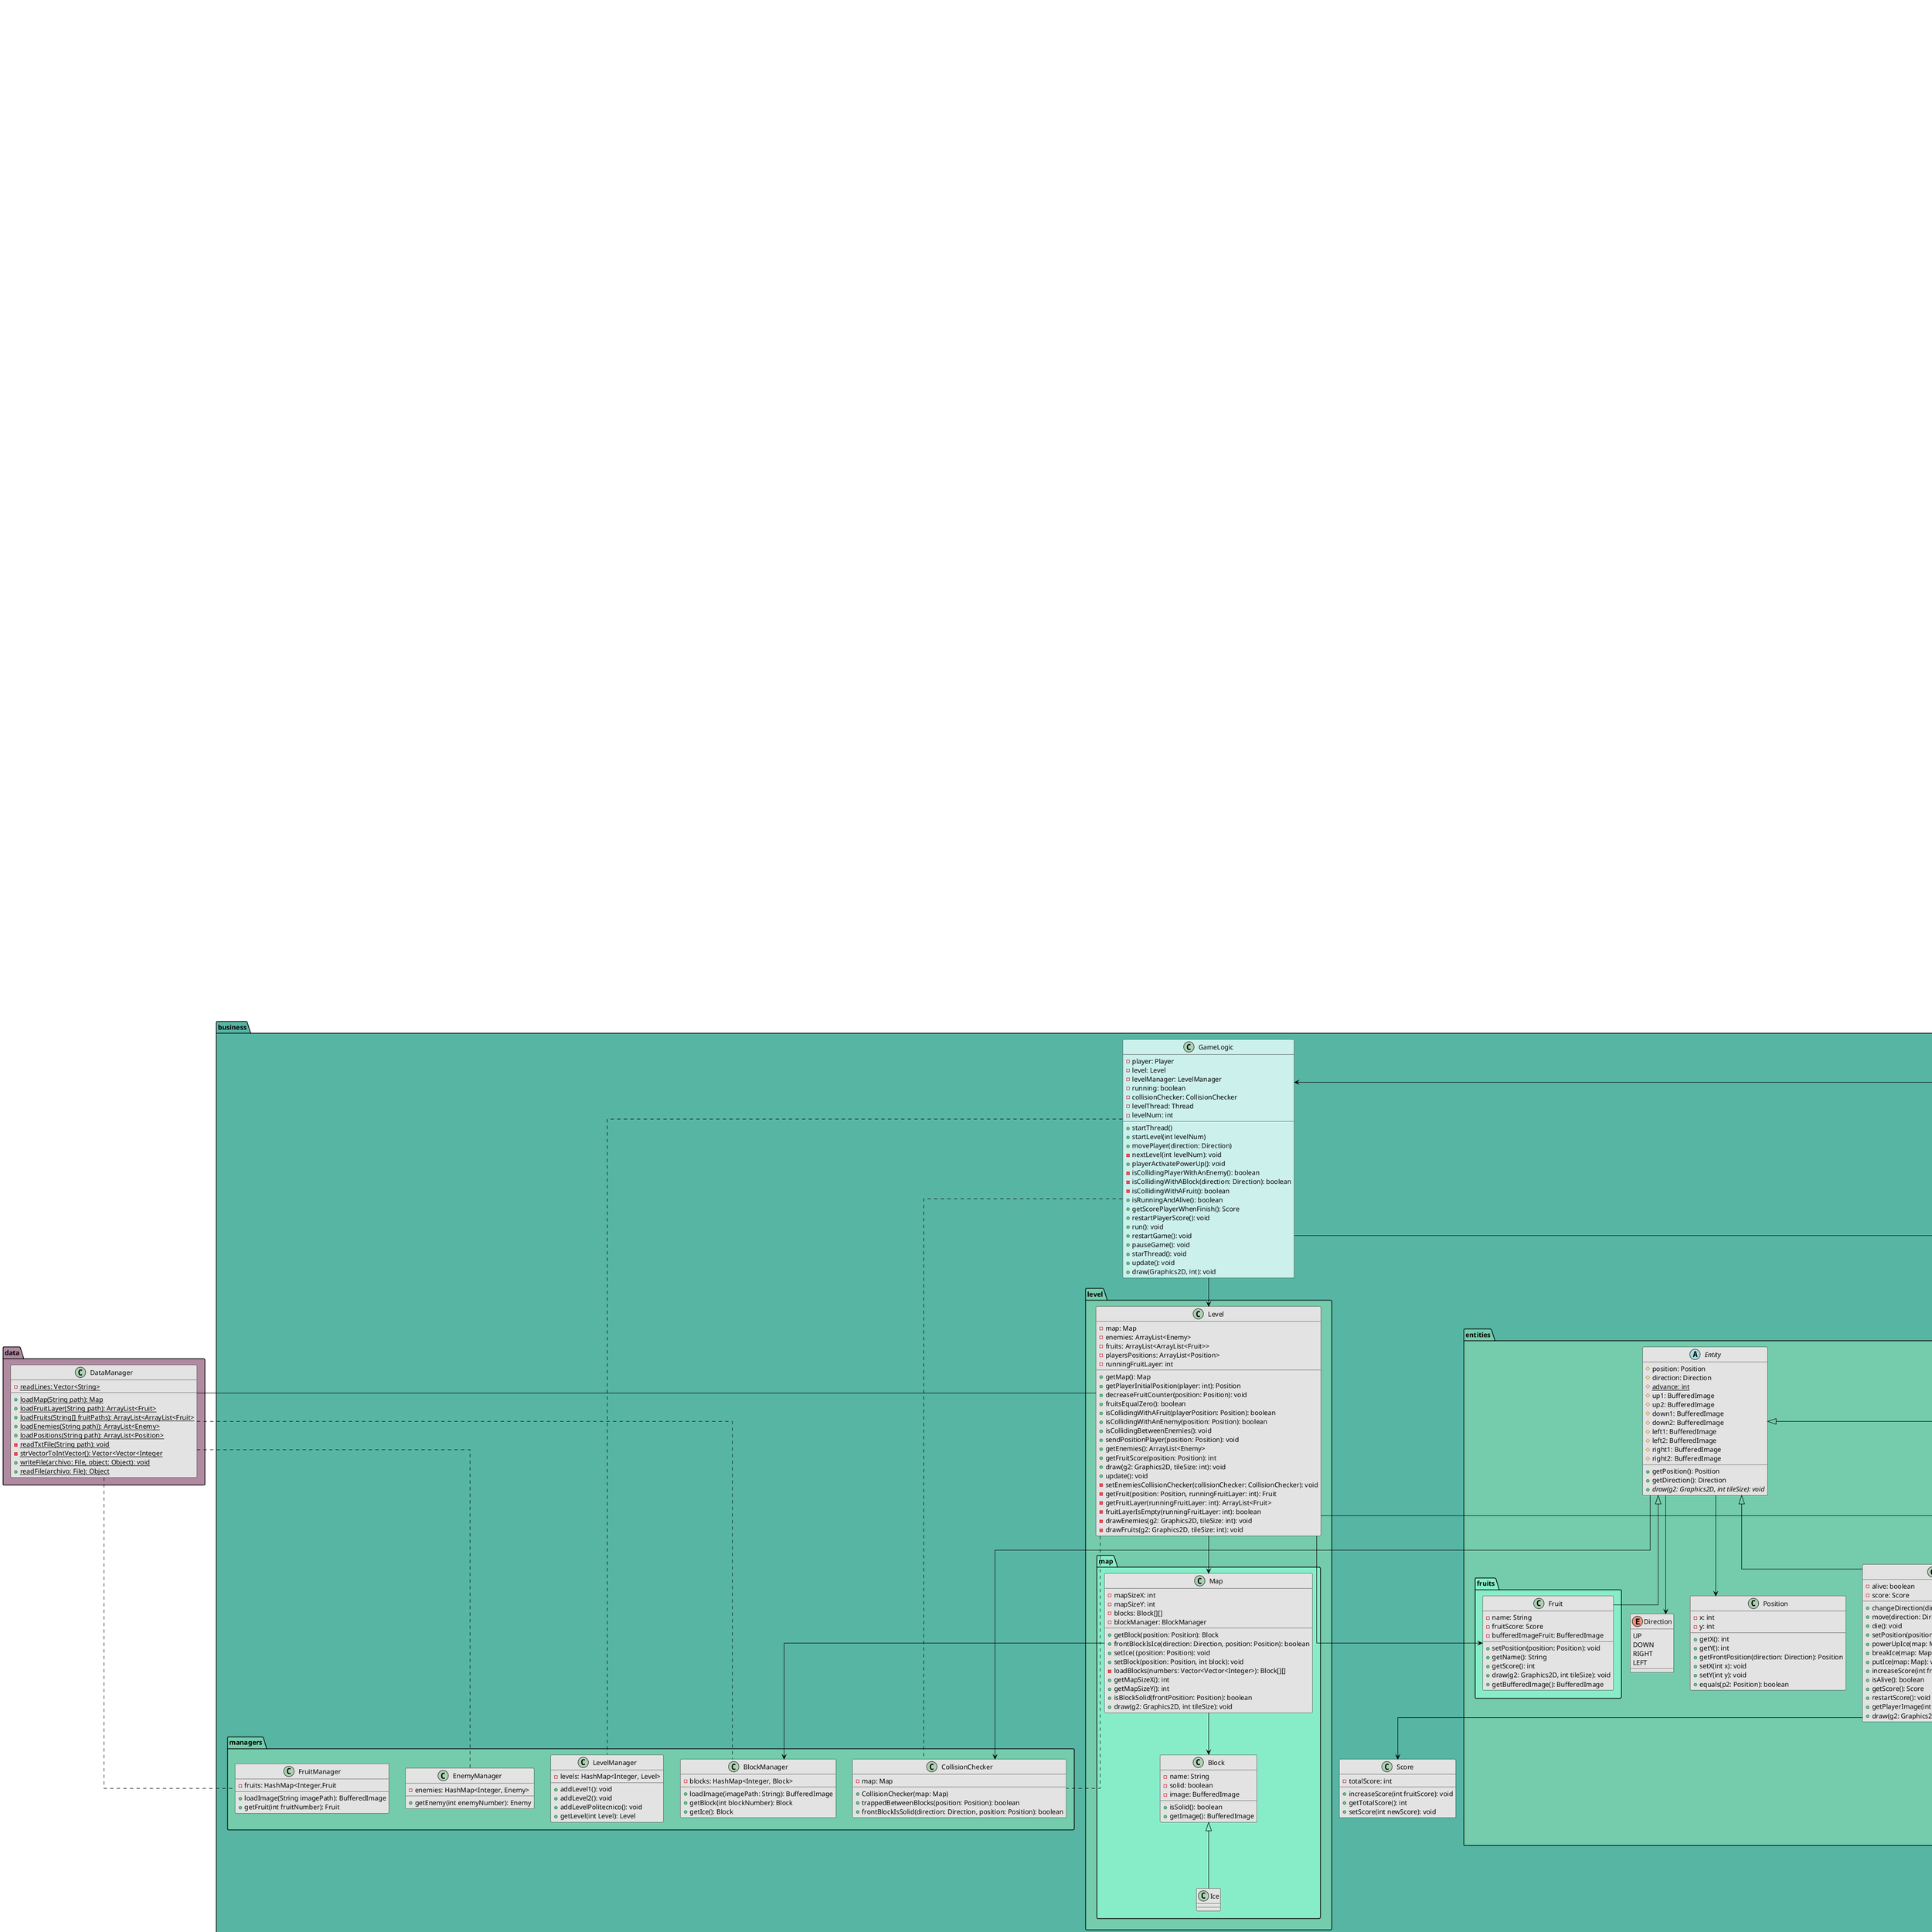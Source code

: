 @startuml
/'Esto de aquí ignoren'/
skinparam Linetype ortho

skinparam class {
    BackgroundColor #E3E3E3
    ArrowColor Black
    BorderColor Black
}

package business #57B5A4{

    package entities #74CCAC{

        package enemies #87EDC8{

            class BlueCow {
                -potionToFollow: Position
                -follow(position: Position): void
                +move(direction: Direction): void
                +passPositionToFollow(position: Position): void
                +draw(g2: Graphics2D, int tileSize): void
                +getBlueCowImage(): void
            }

            abstract class Enemy{
                #up1: BufferedImage
                #up2: BufferedImage
                #down1: BufferedImage
                #down2: BufferedImage
                #left1: BufferedImage
                #left2: BufferedImage
                #right1: BufferedImage
                #right2: BufferedImage
                #collisionChecker: CollisionChecker
                +setPosition(positionExpect: Position): void
                +setDirection(direction: Direction): void
                +setCollisionChecker(collisionChecker: CollisionChecker): void
                +changeToOpositeDirection(): void
            }

            class Troll{
                +setCollisionChecker(collisionChecker: CollisionChecker): void
                +setPosition(positionExpect: Position): void
                +getTrollImage(): void
                +move(direction: Direction): void
                +draw(g2: Graphics2D, int tileSize): void
            }

            class CarlosA{
                -potionToFollow: Position
                +follow(): void
                +move(direction: Direction): void
                +passPositionToFollow(position: Position): void
                +draw(g2: Graphics2D, int tileSize): void
                +getCarlosAImage(): void
            }

            class PatricioZ{
                +setCollisionChecker(collisionChecker: CollisionChecker): void
                +setPosition(positionExpect: Position): void
                +getPatricioZImage(): void
                +move(direction: Direction): void
                +draw(g2: Graphics2D, int tileSize): void
            }
        }

        package fruits #87EDC8{
           class Fruit {
               -name: String
               -fruitScore: Score
               -bufferedImageFruit: BufferedImage
               +setPosition(position: Position): void
               +getName(): String
               +getScore(): int
               +draw(g2: Graphics2D, int tileSize): void
               +getBufferedImage(): BufferedImage
           }
        }

        abstract class Entity {
            #position: Position
            #direction: Direction
            #{static}advance: int
            #up1: BufferedImage
            #up2: BufferedImage
            #down1: BufferedImage
            #down2: BufferedImage
            #left1: BufferedImage
            #left2: BufferedImage
            #right1: BufferedImage
            #right2: BufferedImage
            +getPosition(): Position
            +getDirection(): Direction
            +{abstract}draw(g2: Graphics2D, int tileSize): void
        }

        class Player {
            -alive: boolean
            -score: Score
            +changeDirection(directionExpect: Direction): void
            +move(direction: Direction): void
            +die(): void
            +setPosition(position: Position): void
            +powerUpIce(map: Map): void
            +breakIce(map: Map): void
            +putIce(map: Map): void
            +increaseScore(int fruitScore): void
            +isAlive(): boolean
            +getScore(): Score
            +restartScore(): void
            +getPlayerImage(int i): void
            +draw(g2: Graphics2D, int tileSize): void
        }

        class Position {
            -x: int
            -y: int
            +getX(): int
            +getY(): int
            +getFrontPosition(direction: Direction): Position
            +setX(int x): void
            +setY(int y): void
            +equals(p2: Position): boolean
        }

        enum Direction {
            UP
            DOWN
            RIGHT
            LEFT
        }
    }

    package interfaces #74CCAC{
        interface Movable{
            +move(direction: Direction): void
        }
        interface PowerUps{
            +breakIce(map: Map): void
            +putIce(map: Map): void
            +powerUpIce(map: Map): void
        }
    }

    package level #74CCAC {
        package map #87EDC8{
            class Map {
                -mapSizeX: int
                -mapSizeY: int
                -blocks: Block[][]
                -blockManager: BlockManager
                +getBlock(position: Position): Block
                +frontBlockIsIce(direction: Direction, position: Position): boolean
                +setIce( (position: Position): void
                +setBlock(position: Position, int block): void
                -loadBlocks(numbers: Vector<Vector<Integer>): Block[][]
                +getMapSizeX(): int
                +getMapSizeY(): int
                +isBlockSolid(frontPosition: Position): boolean
                +draw(g2: Graphics2D, int tileSize): void
            }

            class Block {
                -name: String
                -solid: boolean
                -image: BufferedImage
                +isSolid(): boolean
                +getImage(): BufferedImage
            }

            class Ice {

            }
        }

        class Level {
            - map: Map
            - enemies: ArrayList<Enemy>
            - fruits: ArrayList<ArrayList<Fruit>>
            - playersPositions: ArrayList<Position>
            - runningFruitLayer: int
            + getMap(): Map
            + getPlayerInitialPosition(player: int): Position
            + decreaseFruitCounter(position: Position): void
            + fruitsEqualZero(): boolean
            + isCollidingWithAFruit(playerPosition: Position): boolean
            + isCollidingWithAnEnemy(position: Position): boolean
            + isCollidingBetweenEnemies(): void
            + sendPositionPlayer(position: Position): void
            + getEnemies(): ArrayList<Enemy>
            + getFruitScore(position: Position): int
            + draw(g2: Graphics2D, tileSize: int): void
            + update(): void
            - setEnemiesCollisionChecker(collisionChecker: CollisionChecker): void
            - getFruit(position: Position, runningFruitLayer: int): Fruit
            - getFruitLayer(runningFruitLayer: int): ArrayList<Fruit>
            - fruitLayerIsEmpty(runningFruitLayer: int): boolean
            - drawEnemies(g2: Graphics2D, tileSize: int): void
            - drawFruits(g2: Graphics2D, tileSize: int): void
        }
    }

    package managers #74CCAC{

        class BlockManager{
            - blocks: HashMap<Integer, Block>
            + loadImage(imagePath: String): BufferedImage
            + getBlock(int blockNumber): Block
            + getIce(): Block
        }

        class CollisionChecker{
            -map: Map
            + CollisionChecker(map: Map)
            + trappedBetweenBlocks(position: Position): boolean
            + frontBlockIsSolid(direction: Direction, position: Position): boolean
        }

        class FruitManager{
            -fruits: HashMap<Integer,Fruit
            +loadImage(String imagePath): BufferedImage
            +getFruit(int fruitNumber): Fruit
        }

        class LevelManager{
            -levels: HashMap<Integer, Level>
            +addLevel1(): void
            +addLevel2(): void
            +addLevelPolitecnico(): void
            +getLevel(int Level): Level
        }

        class EnemyManager{
            -enemies: HashMap<Integer, Enemy>
            +getEnemy(int enemyNumber): Enemy
        }
    }

    class GameLogic #CCF0EC{
        - player: Player
        - level: Level
        - levelManager: LevelManager
        - running: boolean
        - collisionChecker: CollisionChecker
        - levelThread: Thread
        - levelNum: int
        + startThread()
        + startLevel(int levelNum)
        + movePlayer(direction: Direction)
        -nextLevel(int levelNum): void
        + playerActivatePowerUp(): void
        - isCollidingPlayerWithAnEnemy(): boolean
        - isCollidingWithABlock(direction: Direction): boolean
        - isCollidingWithAFruit(): boolean
        + isRunningAndAlive(): boolean
        + getScorePlayerWhenFinish(): Score
        + restartPlayerScore(): void
        + run(): void
        + restartGame(): void
        + pauseGame(): void
        + starThread(): void
        + update(): void
        + draw(Graphics2D, int): void
    }

    class Score{
        - totalScore: int
        +increaseScore(int fruitScore): void
        +getTotalScore(): int
        +setScore(int newScore): void
    }
}

package data #B08AA1{
    class DataManager {
        -{static}readLines: Vector<String>
        +{static}loadMap(String path): Map
        +{static}loadFruitLayer(String path): ArrayList<Fruit>
        +{static}loadFruits(String[] fruitPaths): ArrayList<ArrayList<Fruit>
        +{static}loadEnemies(String path)): ArrayList<Enemy>
        +{static}loadPositions(String path): ArrayList<Position>
        -{static}readTxtFile(String path): void
        -{static}strVectorToIntVector(): Vector<Vector<Integer
        +{static}writeFile(archivo: File, object: Object): void
        +{static}readFile(archivo: File): Object
    }
}

package presentation #7AC995{
    package states #9ADB9D{
        class GameState{
            - dimension: Dimension
            - gameLogic: GameLogic
            - keyControl: KeyControl
            - tileSize: int
            - threadGameState: Thread
            + start(): void
            + run(): void
            + update(): void
            + paintComponent(g: Graphics): void
        }

        class HelpState{
            - dimensionHelp: Dimension
            - tileSize: int
            - helpImages: String[]
            - currentImageIndex: int
            - backToMenuButton: String
            - nextHelpButton: String
            - prevHelpButton: String
            - help: JPanel
            - backToMenu: JButton
            - nextHelp: JButton
            - prevHelp: JButton
            - menuState: MenuState
            - backgrounButtonPanel: String
            - menuVisibleOnReturn: boolean
            + addButtons(): void
            + createButton(String iconPath): JButton
            + switchToMenuState(): void
            + updateImage(String helpImage): void
            + start(): void
        }
        class MenuState{
            - dimension: Dimension
            - tileSize: int
            - backgroundImage: String
            - playButtonImage: String
            - scoreButtonImage: String
            - helpButtonImage: String
            - characterSelection: String
            - backgroundButtonPanel1: String
            - backgroundButtonPanel2: String
            - strawberryIceCreamButton: String
            - chocolateIceCreamButton: String
            - vanillaIceCreamButton: String
            - fernandoAvatarButton: String
            - backMenuButton: String
            - menu: JPanel
            - characterPanel: JPanel
            - buttonsPanel1: JPanel
            - buttonsPanel2: JPanel
            - playButton: JButton
            - scoreButton: JButton
            - helpButton: JButton
            - strawberryIceCream: JButton
            - chocolateIceCream: JButton
            - vanillaIceCream: JButton
            - fernandoAvatar: JButton
            - backToMenuButton: JButton
            - gameState: GameState
            - helpState: HelpState
            - scoreState: ScoreState
            - helpStateVisible: boolean
            - isTheHelpState: boolean
            + setInitialValues(): void
            + initializeStates(): void
            + addButtons(): void
            + setHelpStateVisible(boolean visible): void
            + createCharacterMenuPanel(): JPanel
            + createButton(String iconPath): JButton
            + configuraCharacterButtons(): void
            + configureBackToMenuButton(): void
            + configurePlayButton(): void
            + configureScoreButton(): void
            + configureHelpButton(): void
            + switchToHelpState(): void
            + hideButtons(): void
            + showButtons(): void
        }
        class ScoreState{
            - dimension: Dimension
            - tileSize: int
            + setInitialValues(): void
            + start(): void
        }
        abstract class State{
            +setSize(dimension: Dimension): void
            +{abstract}start(): void
        }
    }
    class BadIceCream{
        - tileSize: int
        - maxScreenCol: int
        - maxScreenRow: int
        - screenWidth: int
        - screenHeight: int
        - backgroundImage: String
        - dimension: Dimension
        - layeredPanel: Panel
        - menuState: MenuState
        + setInitialValues(): void
        + addBackground(): void
        + addMenu(): void
        + sleep(int milliseconds): void
        + start(): void
    }
    class KeyControl{
        -gameLogic: GameLogic
        + keyTyped(e: KeyEvent): void
        + keyPressed(e: KeyEvent): void
        + keyReleased(e: KeyEvent): void
        + delayForKeyboardInput(int delay): void
    }
    class Panel{
        -image: Image
        #paintComponent(g: Graphics): void
    }
}

BadIceCream --> MenuState

MenuState --> GameState
MenuState --> ScoreState
MenuState --> HelpState

GameState --> GameLogic

GameLogic --> Level
GameLogic --> Player

Player --> Score

Level --> Enemy
Level --> Map
Level --> Fruit

Map --> BlockManager
Map --> Block

Entity --> Position
Entity --> Direction
Entity --> CollisionChecker

MenuState -u-> Panel
GameState --> KeyControl

Entity <|-- Player
Entity <|-- Enemy
Entity <|-- Fruit

Enemy <|-- Troll
Enemy <|-- BlueCow
Enemy <|-l- PatricioZ
Enemy <|- CarlosA
Block <|-- Ice

State <|-u- ScoreState
State <|-- HelpState
State <|-- GameState

Level --- DataManager
Player ...|> Movable
Player ...|> PowerUps
Enemy ...|> Movable


DataManager ... BlockManager
DataManager ... EnemyManager
DataManager ... FruitManager
GameLogic ... LevelManager

GameLogic ... CollisionChecker
Level ... CollisionChecker

@enduml